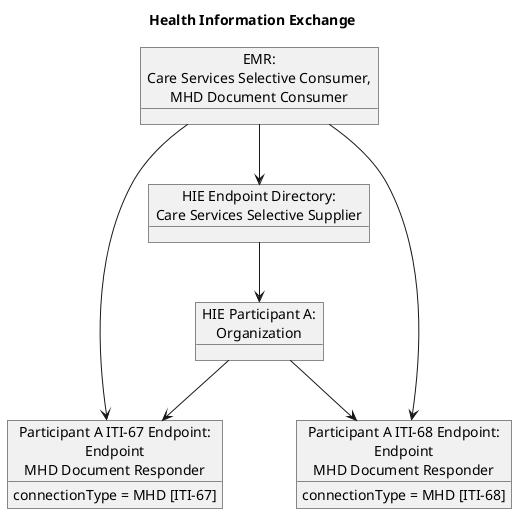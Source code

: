 @startuml
hide footbox

title Health Information Exchange

object "EMR:\nCare Services Selective Consumer,\nMHD Document Consumer" as EMR
object "HIE Endpoint Directory:\nCare Services Selective Supplier" as Directory
object "HIE Participant A:\nOrganization" as Organization
object "Participant A ITI-67 Endpoint:\nEndpoint\nMHD Document Responder" as Responder67
Responder67 : connectionType = MHD [ITI-67]
object "Participant A ITI-68 Endpoint:\nEndpoint\nMHD Document Responder" as Responder68
Responder68 : connectionType = MHD [ITI-68]

Directory --> Organization
Organization --> Responder67
Organization --> Responder68

EMR --> Directory
EMR --> Responder67
EMR --> Responder68

@enduml
